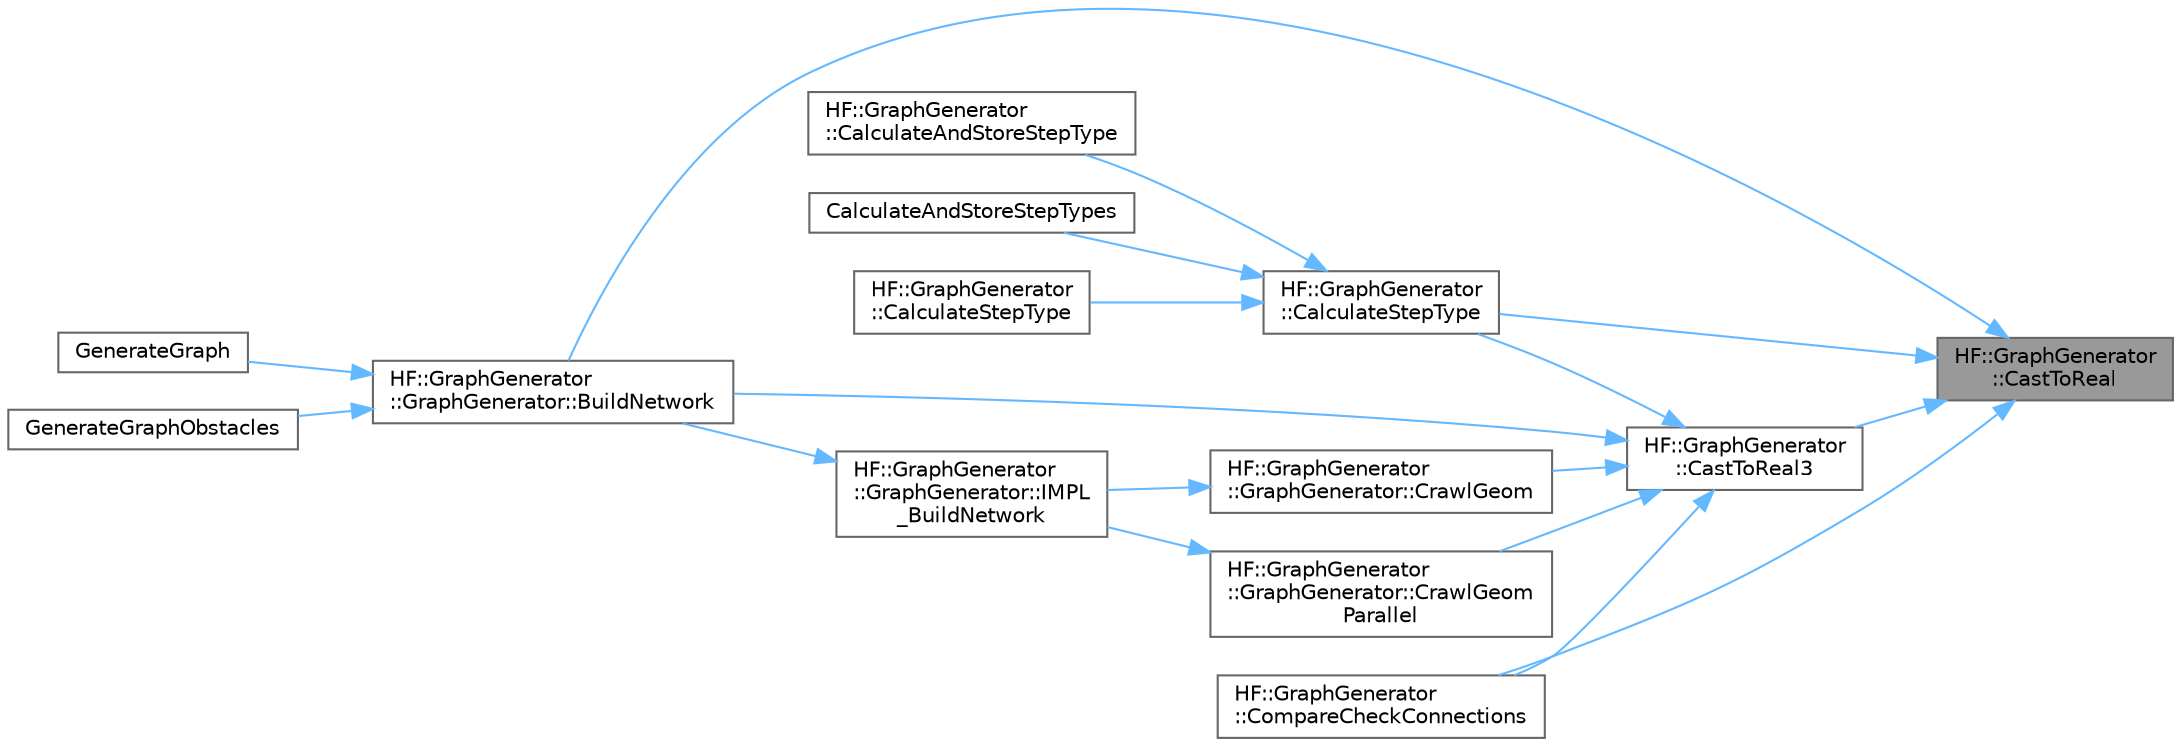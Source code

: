 digraph "HF::GraphGenerator::CastToReal"
{
 // LATEX_PDF_SIZE
  bgcolor="transparent";
  edge [fontname=Helvetica,fontsize=10,labelfontname=Helvetica,labelfontsize=10];
  node [fontname=Helvetica,fontsize=10,shape=box,height=0.2,width=0.4];
  rankdir="RL";
  Node1 [label="HF::GraphGenerator\l::CastToReal",height=0.2,width=0.4,color="gray40", fillcolor="grey60", style="filled", fontcolor="black",tooltip="Cast an input value to real_t using static cast."];
  Node1 -> Node2 [dir="back",color="steelblue1",style="solid"];
  Node2 [label="HF::GraphGenerator\l::GraphGenerator::BuildNetwork",height=0.2,width=0.4,color="grey40", fillcolor="white", style="filled",URL="$a01311.html#a0c12341433bbec41cc12cc1dbb41a976",tooltip="Generate a graph of accessible space."];
  Node2 -> Node3 [dir="back",color="steelblue1",style="solid"];
  Node3 [label="GenerateGraph",height=0.2,width=0.4,color="grey40", fillcolor="white", style="filled",URL="$a00454.html#ga2df84a732d1edfb70b7bd26d3282e129",tooltip="Construct a graph by performing a breadth-first search of accessible space."];
  Node2 -> Node4 [dir="back",color="steelblue1",style="solid"];
  Node4 [label="GenerateGraphObstacles",height=0.2,width=0.4,color="grey40", fillcolor="white", style="filled",URL="$a00454.html#gab9f58e3ecc686fa9bc34519b0faed734",tooltip="Construct a graph by performing a breadth-first search of accessible space, seperating obstacles from..."];
  Node1 -> Node5 [dir="back",color="steelblue1",style="solid"];
  Node5 [label="HF::GraphGenerator\l::CalculateStepType",height=0.2,width=0.4,color="grey40", fillcolor="white", style="filled",URL="$a00463.html#a176c58b25fb5cb545d17128d4535f921",tooltip=" "];
  Node5 -> Node6 [dir="back",color="steelblue1",style="solid"];
  Node6 [label="HF::GraphGenerator\l::CalculateAndStoreStepType",height=0.2,width=0.4,color="grey40", fillcolor="white", style="filled",URL="$a00463.html#a0251caf5a32eb2c1f9d846d88eb7fe22",tooltip=" "];
  Node5 -> Node7 [dir="back",color="steelblue1",style="solid"];
  Node7 [label="CalculateAndStoreStepTypes",height=0.2,width=0.4,color="grey40", fillcolor="white", style="filled",URL="$a00454.html#gae7f55e49ba1992471430d0e3d415ebae",tooltip="Query the graph and identify the step types of all edges, adding them to the graph."];
  Node5 -> Node8 [dir="back",color="steelblue1",style="solid"];
  Node8 [label="HF::GraphGenerator\l::CalculateStepType",height=0.2,width=0.4,color="grey40", fillcolor="white", style="filled",URL="$a00463.html#a81398de53e151ae58b206523e555309e",tooltip=" "];
  Node1 -> Node9 [dir="back",color="steelblue1",style="solid"];
  Node9 [label="HF::GraphGenerator\l::CastToReal3",height=0.2,width=0.4,color="grey40", fillcolor="white", style="filled",URL="$a00463.html#a58892abe1152c28d26d3ca749c99ea4d",tooltip="Cast an array of 3 values to the graph_generator's real_3 type."];
  Node9 -> Node2 [dir="back",color="steelblue1",style="solid"];
  Node9 -> Node5 [dir="back",color="steelblue1",style="solid"];
  Node9 -> Node10 [dir="back",color="steelblue1",style="solid"];
  Node10 [label="HF::GraphGenerator\l::CompareCheckConnections",height=0.2,width=0.4,color="grey40", fillcolor="white", style="filled",URL="$a00463.html#a5d2ad6de2131b1a90a80f901ac8dd185",tooltip=" "];
  Node9 -> Node11 [dir="back",color="steelblue1",style="solid"];
  Node11 [label="HF::GraphGenerator\l::GraphGenerator::CrawlGeom",height=0.2,width=0.4,color="grey40", fillcolor="white", style="filled",URL="$a01311.html#ac7052d4b625fb96f29c5bfc091a86f7e",tooltip="Perform breadth first search to populate the graph with with nodes and edges."];
  Node11 -> Node12 [dir="back",color="steelblue1",style="solid"];
  Node12 [label="HF::GraphGenerator\l::GraphGenerator::IMPL\l_BuildNetwork",height=0.2,width=0.4,color="grey40", fillcolor="white", style="filled",URL="$a01311.html#a5788e421d921ec0ff27defc139c45106",tooltip="Generate a graph of accessible space."];
  Node12 -> Node2 [dir="back",color="steelblue1",style="solid"];
  Node9 -> Node13 [dir="back",color="steelblue1",style="solid"];
  Node13 [label="HF::GraphGenerator\l::GraphGenerator::CrawlGeom\lParallel",height=0.2,width=0.4,color="grey40", fillcolor="white", style="filled",URL="$a01311.html#a843cc6b5b69b5d013930b3685789fa15",tooltip="Perform breadth first search to populate the graph with nodes and edges using multiple cores."];
  Node13 -> Node12 [dir="back",color="steelblue1",style="solid"];
  Node1 -> Node10 [dir="back",color="steelblue1",style="solid"];
}
